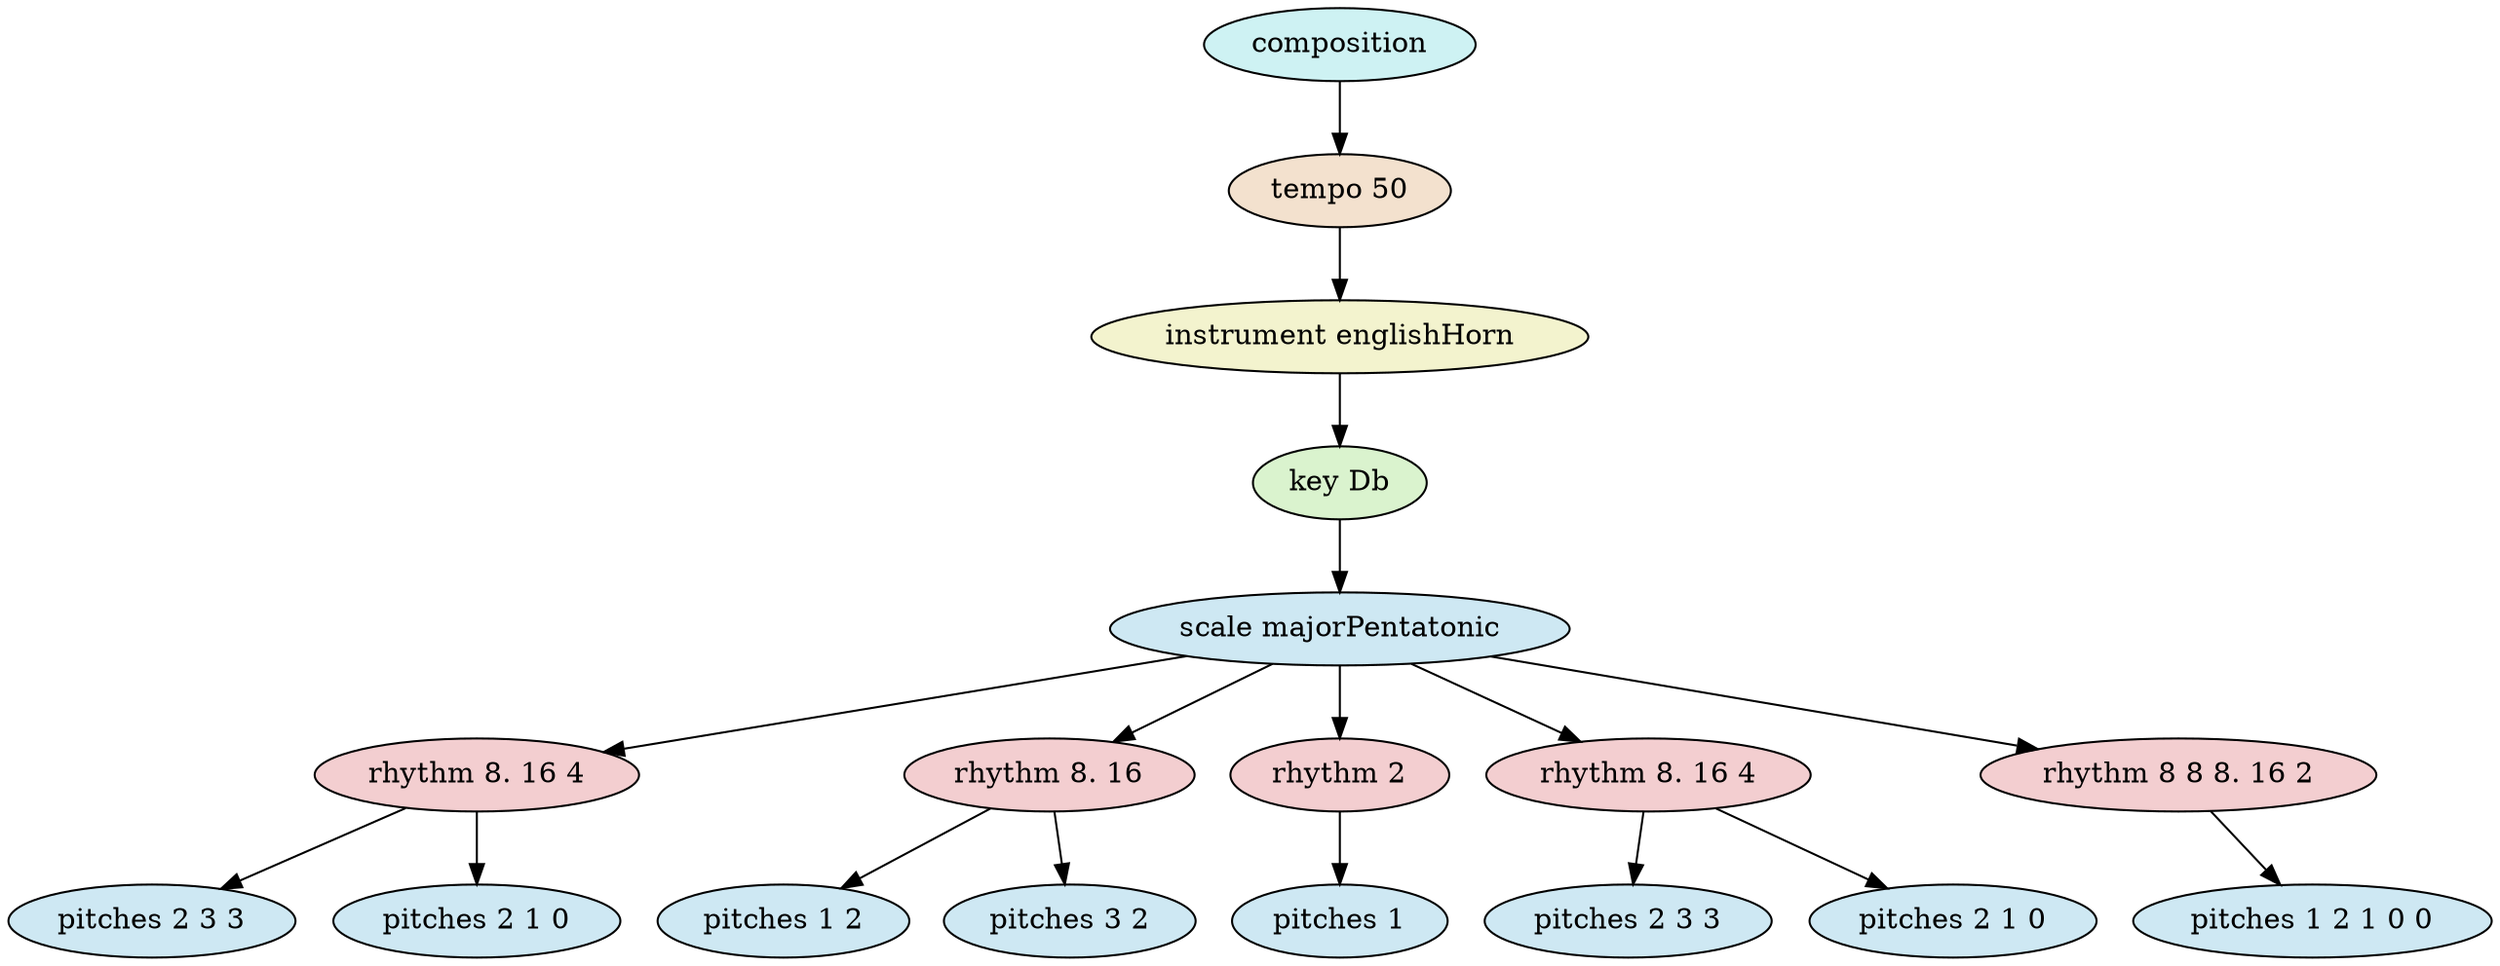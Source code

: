digraph compositionModel {
    graph [ordering="out"];
    n0 [fillcolor="#cef2f3",style="filled",label="composition"];
    n1 [fillcolor="#f3e1ce",style="filled",label="tempo 50"];
    n0 -> n1;
    n2 [fillcolor="#f3f3ce",style="filled",label="instrument englishHorn"];
    n1 -> n2;
    n3 [fillcolor="#daf3ce",style="filled",label="key Db"];
    n2 -> n3;
    n4 [fillcolor="#cee8f3",style="filled",label="scale majorPentatonic"];
    n3 -> n4;
    n5 [fillcolor="#f3ced0",style="filled",label="rhythm 8. 16 4"];
    n4 -> n5;
    n6 [fillcolor="#cee8f3",style="filled",label="pitches 2 3 3"];
    n5 -> n6;
    n7 [fillcolor="#cee8f3",style="filled",label="pitches 2 1 0"];
    n5 -> n7;
    n8 [fillcolor="#f3ced0",style="filled",label="rhythm 8. 16"];
    n4 -> n8;
    n9 [fillcolor="#cee8f3",style="filled",label="pitches 1 2"];
    n8 -> n9;
    n10 [fillcolor="#cee8f3",style="filled",label="pitches 3 2"];
    n8 -> n10;
    n11 [fillcolor="#f3ced0",style="filled",label="rhythm 2"];
    n4 -> n11;
    n12 [fillcolor="#cee8f3",style="filled",label="pitches 1"];
    n11 -> n12;
    n13 [fillcolor="#f3ced0",style="filled",label="rhythm 8. 16 4"];
    n4 -> n13;
    n14 [fillcolor="#cee8f3",style="filled",label="pitches 2 3 3"];
    n13 -> n14;
    n15 [fillcolor="#cee8f3",style="filled",label="pitches 2 1 0"];
    n13 -> n15;
    n16 [fillcolor="#f3ced0",style="filled",label="rhythm 8 8 8. 16 2"];
    n4 -> n16;
    n17 [fillcolor="#cee8f3",style="filled",label="pitches 1 2 1 0 0"];
    n16 -> n17;
}